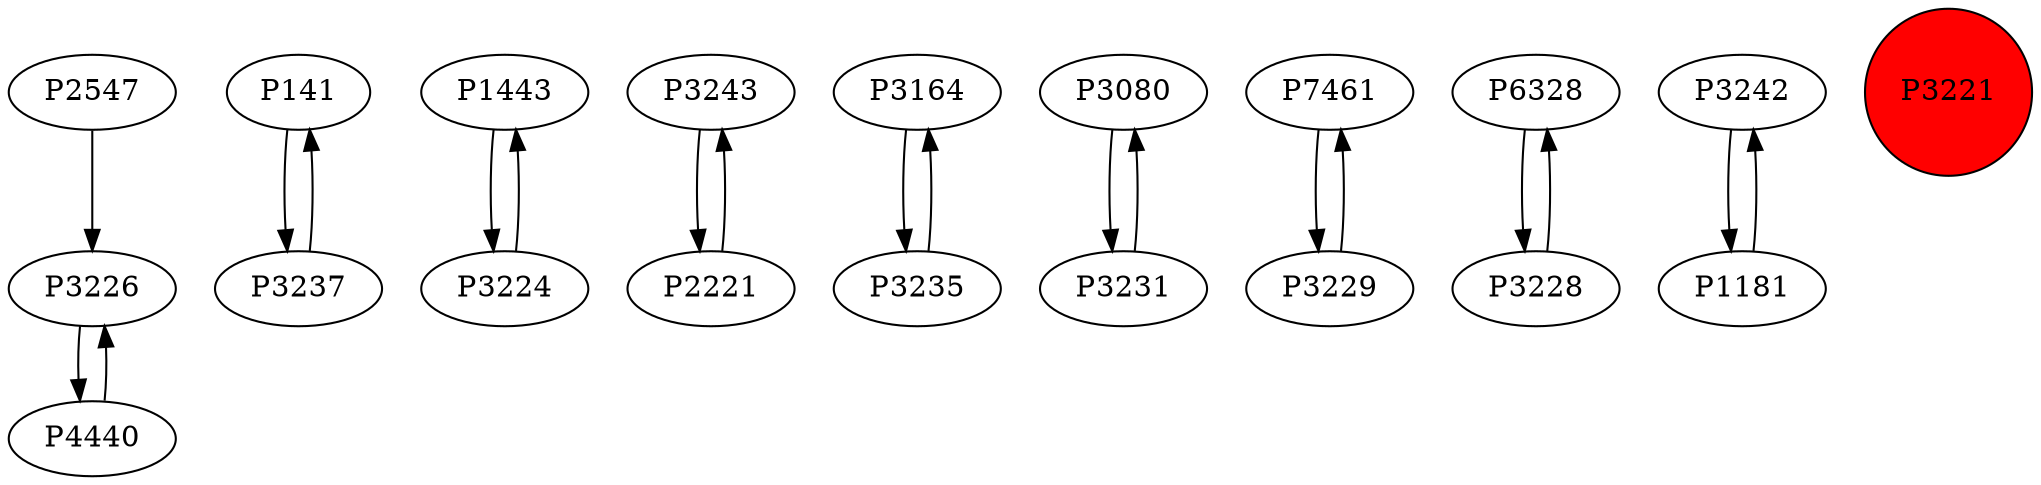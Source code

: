 digraph {
	P2547 -> P3226
	P141 -> P3237
	P1443 -> P3224
	P3237 -> P141
	P3243 -> P2221
	P3226 -> P4440
	P3164 -> P3235
	P3080 -> P3231
	P7461 -> P3229
	P6328 -> P3228
	P3242 -> P1181
	P4440 -> P3226
	P3229 -> P7461
	P3224 -> P1443
	P3235 -> P3164
	P2221 -> P3243
	P3228 -> P6328
	P3231 -> P3080
	P1181 -> P3242
	P3221 [shape=circle]
	P3221 [style=filled]
	P3221 [fillcolor=red]
}
